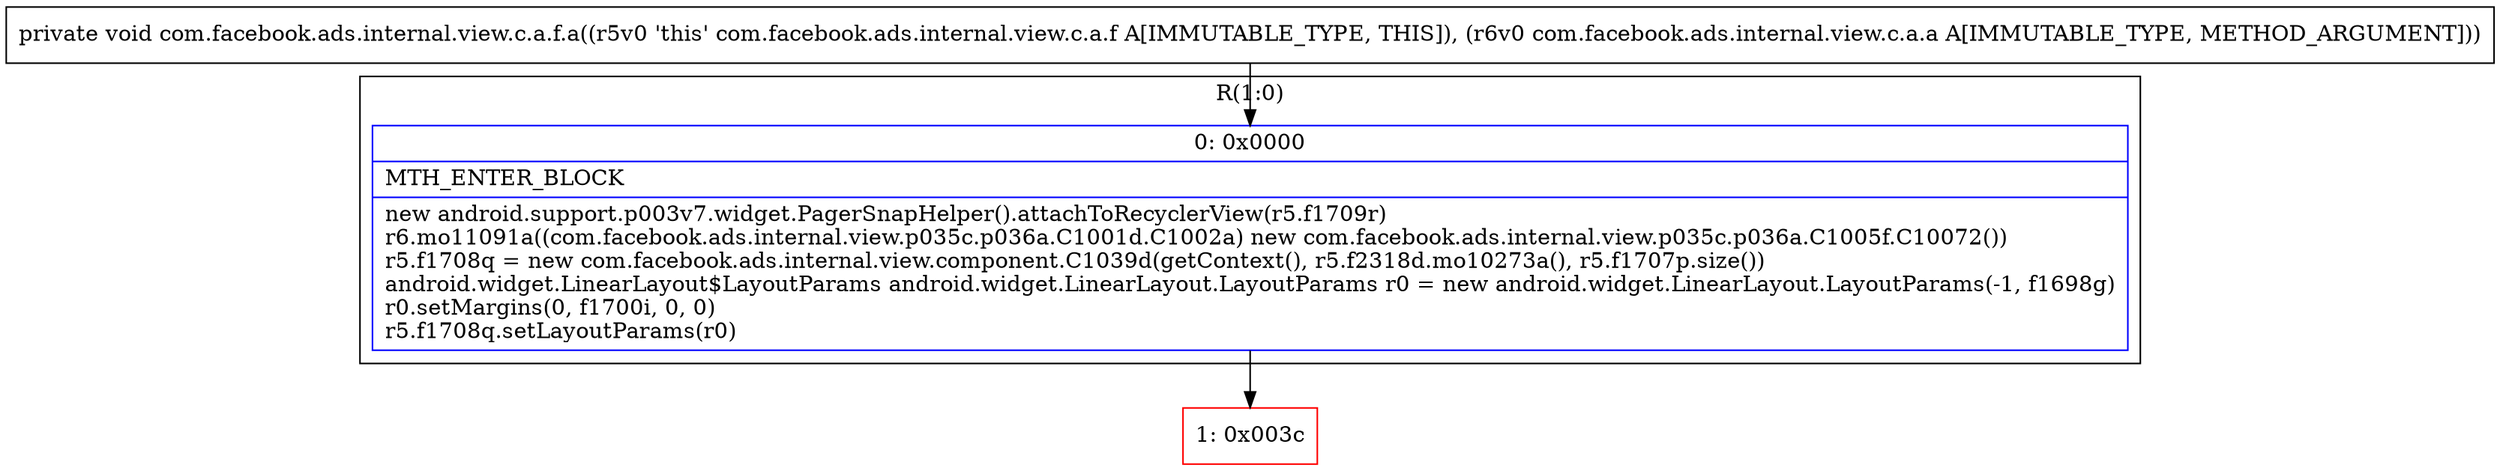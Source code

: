 digraph "CFG forcom.facebook.ads.internal.view.c.a.f.a(Lcom\/facebook\/ads\/internal\/view\/c\/a\/a;)V" {
subgraph cluster_Region_875108652 {
label = "R(1:0)";
node [shape=record,color=blue];
Node_0 [shape=record,label="{0\:\ 0x0000|MTH_ENTER_BLOCK\l|new android.support.p003v7.widget.PagerSnapHelper().attachToRecyclerView(r5.f1709r)\lr6.mo11091a((com.facebook.ads.internal.view.p035c.p036a.C1001d.C1002a) new com.facebook.ads.internal.view.p035c.p036a.C1005f.C10072())\lr5.f1708q = new com.facebook.ads.internal.view.component.C1039d(getContext(), r5.f2318d.mo10273a(), r5.f1707p.size())\landroid.widget.LinearLayout$LayoutParams android.widget.LinearLayout.LayoutParams r0 = new android.widget.LinearLayout.LayoutParams(\-1, f1698g)\lr0.setMargins(0, f1700i, 0, 0)\lr5.f1708q.setLayoutParams(r0)\l}"];
}
Node_1 [shape=record,color=red,label="{1\:\ 0x003c}"];
MethodNode[shape=record,label="{private void com.facebook.ads.internal.view.c.a.f.a((r5v0 'this' com.facebook.ads.internal.view.c.a.f A[IMMUTABLE_TYPE, THIS]), (r6v0 com.facebook.ads.internal.view.c.a.a A[IMMUTABLE_TYPE, METHOD_ARGUMENT])) }"];
MethodNode -> Node_0;
Node_0 -> Node_1;
}

